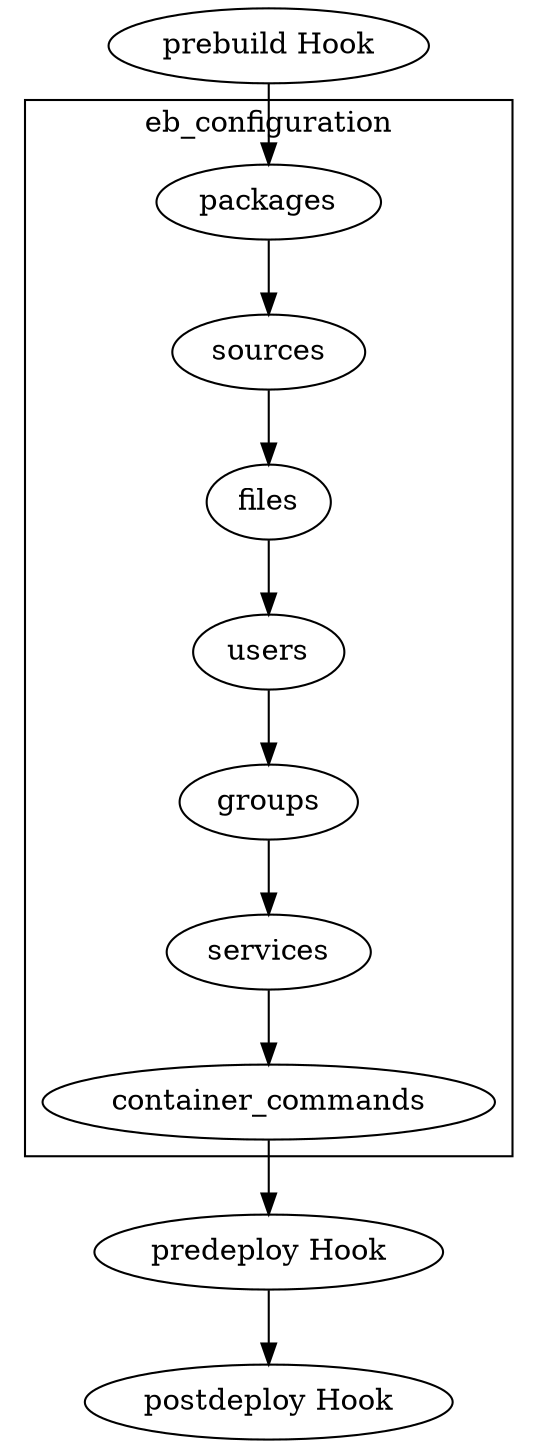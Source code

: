 digraph eb {
  prebuild[label="prebuild Hook"]
  subgraph cluster_eb_customizations {
  	label="eb_configuration"
    packages
    sources
    files
    users
    groups
    services
    container_commands
    packages -> sources
    sources -> files
    files -> users
    users -> groups
    groups -> services
    services -> container_commands
  }
  predeploy[label="predeploy Hook"]
  postdeploy[label="postdeploy Hook"]
  prebuild -> packages
  container_commands -> predeploy
  predeploy -> postdeploy
}